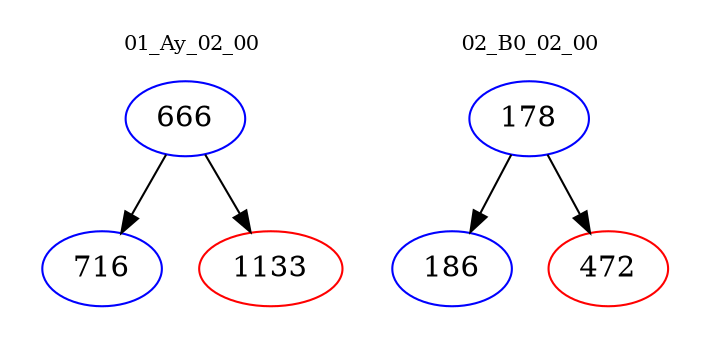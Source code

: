 digraph{
subgraph cluster_0 {
color = white
label = "01_Ay_02_00";
fontsize=10;
T0_666 [label="666", color="blue"]
T0_666 -> T0_716 [color="black"]
T0_716 [label="716", color="blue"]
T0_666 -> T0_1133 [color="black"]
T0_1133 [label="1133", color="red"]
}
subgraph cluster_1 {
color = white
label = "02_B0_02_00";
fontsize=10;
T1_178 [label="178", color="blue"]
T1_178 -> T1_186 [color="black"]
T1_186 [label="186", color="blue"]
T1_178 -> T1_472 [color="black"]
T1_472 [label="472", color="red"]
}
}
